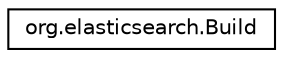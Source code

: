 digraph "Graphical Class Hierarchy"
{
  edge [fontname="Helvetica",fontsize="10",labelfontname="Helvetica",labelfontsize="10"];
  node [fontname="Helvetica",fontsize="10",shape=record];
  rankdir="LR";
  Node0 [label="org.elasticsearch.Build",height=0.2,width=0.4,color="black", fillcolor="white", style="filled",URL="$classorg_1_1elasticsearch_1_1_build.html"];
}
